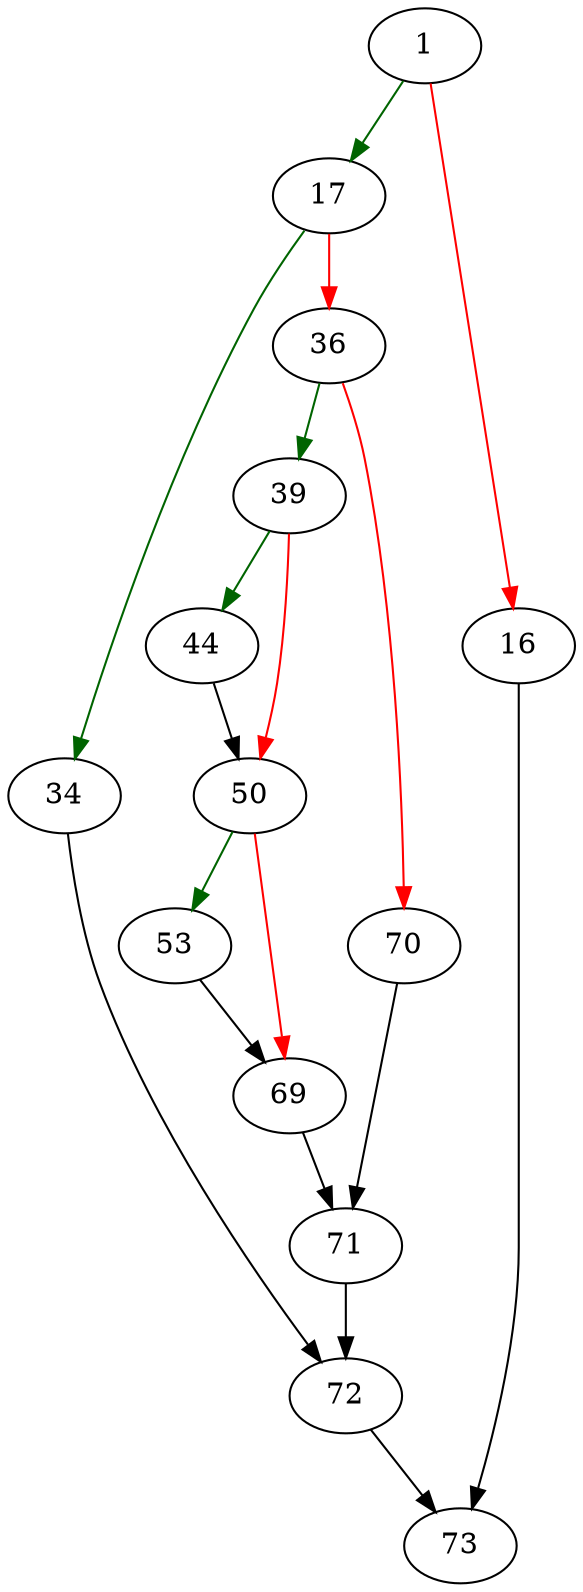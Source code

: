 strict digraph "sqlite3BtreeIncrVacuum" {
	// Node definitions.
	1 [entry=true];
	17;
	16;
	73;
	34;
	36;
	72;
	39;
	70;
	44;
	50;
	53;
	69;
	71;

	// Edge definitions.
	1 -> 17 [
		color=darkgreen
		cond=true
	];
	1 -> 16 [
		color=red
		cond=false
	];
	17 -> 34 [
		color=darkgreen
		cond=true
	];
	17 -> 36 [
		color=red
		cond=false
	];
	16 -> 73;
	34 -> 72;
	36 -> 39 [
		color=darkgreen
		cond=true
	];
	36 -> 70 [
		color=red
		cond=false
	];
	72 -> 73;
	39 -> 44 [
		color=darkgreen
		cond=true
	];
	39 -> 50 [
		color=red
		cond=false
	];
	70 -> 71;
	44 -> 50;
	50 -> 53 [
		color=darkgreen
		cond=true
	];
	50 -> 69 [
		color=red
		cond=false
	];
	53 -> 69;
	69 -> 71;
	71 -> 72;
}